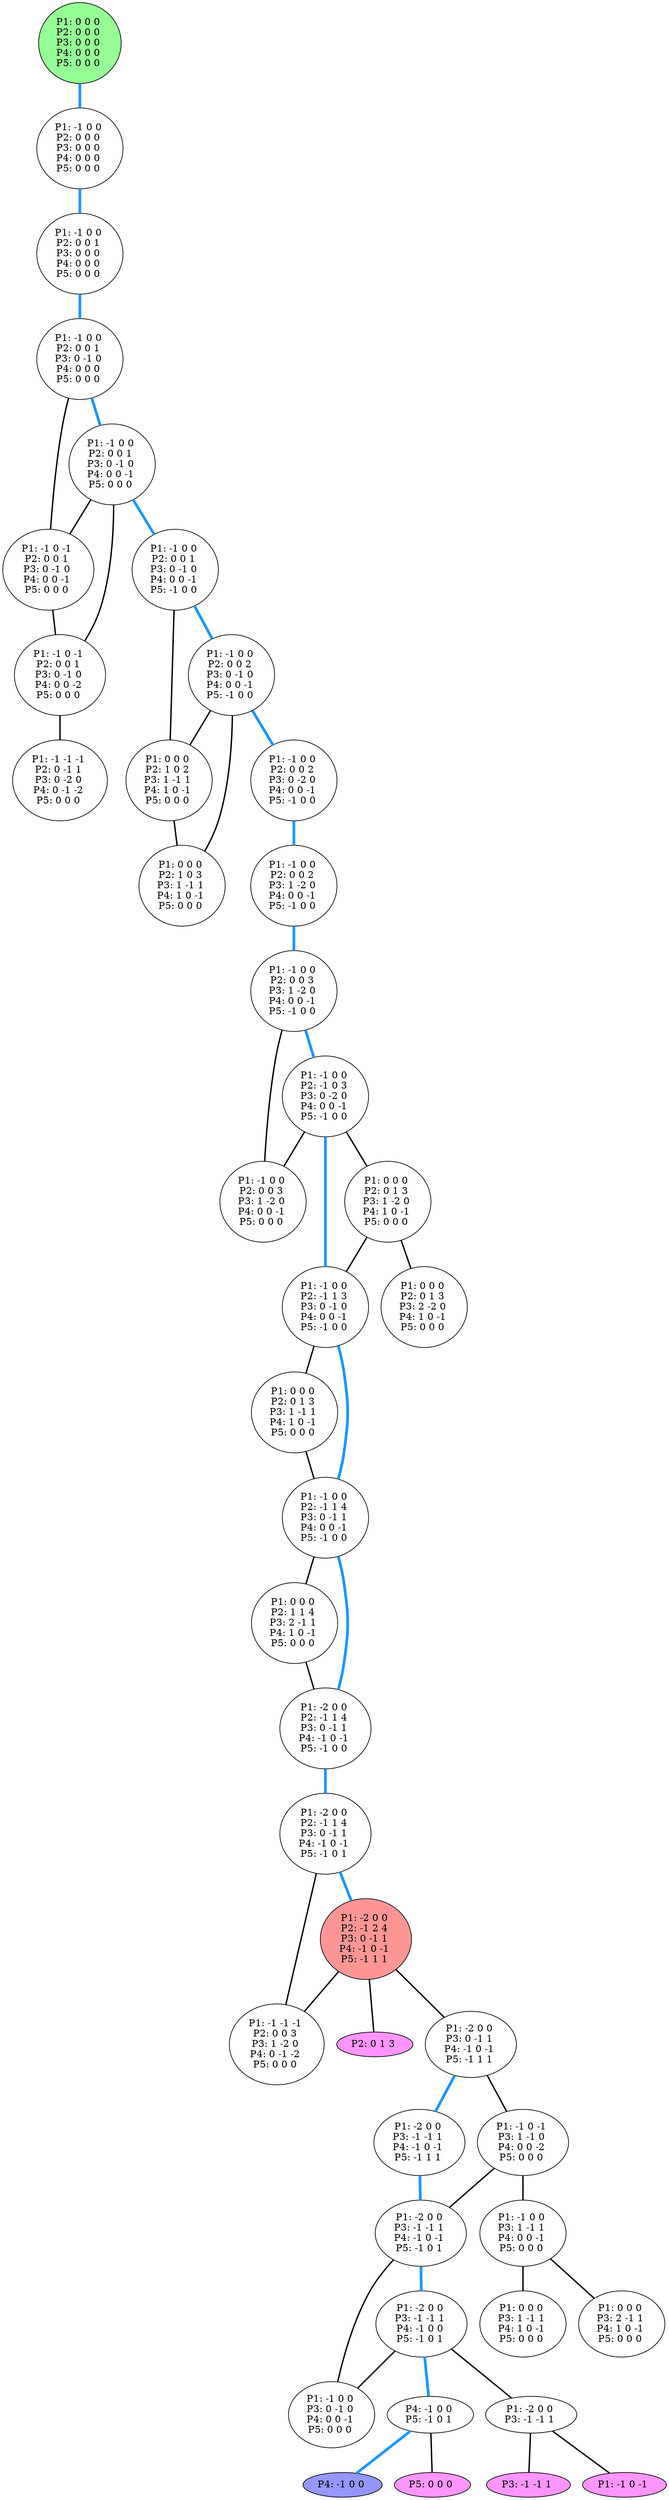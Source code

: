 graph G {
color = "black"
0 [label = "P1: 0 0 0 
P2: 0 0 0 
P3: 0 0 0 
P4: 0 0 0 
P5: 0 0 0 
",  style="filled", fillcolor = "#96FF96"];
1 [label = "P1: -1 0 0 
P2: 0 0 0 
P3: 0 0 0 
P4: 0 0 0 
P5: 0 0 0 
"];
2 [label = "P1: -1 0 0 
P2: 0 0 1 
P3: 0 0 0 
P4: 0 0 0 
P5: 0 0 0 
"];
3 [label = "P1: -1 0 0 
P2: 0 0 1 
P3: 0 -1 0 
P4: 0 0 0 
P5: 0 0 0 
"];
4 [label = "P1: -1 0 0 
P2: 0 0 1 
P3: 0 -1 0 
P4: 0 0 -1 
P5: 0 0 0 
"];
5 [label = "P1: -1 0 -1 
P2: 0 0 1 
P3: 0 -1 0 
P4: 0 0 -1 
P5: 0 0 0 
"];
6 [label = "P1: -1 0 -1 
P2: 0 0 1 
P3: 0 -1 0 
P4: 0 0 -2 
P5: 0 0 0 
"];
7 [label = "P1: -1 0 0 
P2: 0 0 1 
P3: 0 -1 0 
P4: 0 0 -1 
P5: -1 0 0 
"];
8 [label = "P1: -1 -1 -1 
P2: 0 -1 1 
P3: 0 -2 0 
P4: 0 -1 -2 
P5: 0 0 0 
"];
9 [label = "P1: -1 0 0 
P2: 0 0 2 
P3: 0 -1 0 
P4: 0 0 -1 
P5: -1 0 0 
"];
10 [label = "P1: 0 0 0 
P2: 1 0 2 
P3: 1 -1 1 
P4: 1 0 -1 
P5: 0 0 0 
"];
11 [label = "P1: -1 0 0 
P2: 0 0 2 
P3: 0 -2 0 
P4: 0 0 -1 
P5: -1 0 0 
"];
12 [label = "P1: 0 0 0 
P2: 1 0 3 
P3: 1 -1 1 
P4: 1 0 -1 
P5: 0 0 0 
"];
13 [label = "P1: -1 0 0 
P2: 0 0 2 
P3: 1 -2 0 
P4: 0 0 -1 
P5: -1 0 0 
"];
14 [label = "P1: -1 0 0 
P2: 0 0 3 
P3: 1 -2 0 
P4: 0 0 -1 
P5: -1 0 0 
"];
15 [label = "P1: -1 0 0 
P2: -1 0 3 
P3: 0 -2 0 
P4: 0 0 -1 
P5: -1 0 0 
"];
16 [label = "P1: -1 0 0 
P2: 0 0 3 
P3: 1 -2 0 
P4: 0 0 -1 
P5: 0 0 0 
"];
17 [label = "P1: 0 0 0 
P2: 0 1 3 
P3: 1 -2 0 
P4: 1 0 -1 
P5: 0 0 0 
"];
18 [label = "P1: -1 0 0 
P2: -1 1 3 
P3: 0 -1 0 
P4: 0 0 -1 
P5: -1 0 0 
"];
19 [label = "P1: 0 0 0 
P2: 0 1 3 
P3: 2 -2 0 
P4: 1 0 -1 
P5: 0 0 0 
"];
20 [label = "P1: 0 0 0 
P2: 0 1 3 
P3: 1 -1 1 
P4: 1 0 -1 
P5: 0 0 0 
"];
21 [label = "P1: -1 0 0 
P2: -1 1 4 
P3: 0 -1 1 
P4: 0 0 -1 
P5: -1 0 0 
"];
22 [label = "P1: 0 0 0 
P2: 1 1 4 
P3: 2 -1 1 
P4: 1 0 -1 
P5: 0 0 0 
"];
23 [label = "P1: -2 0 0 
P2: -1 1 4 
P3: 0 -1 1 
P4: -1 0 -1 
P5: -1 0 0 
"];
24 [label = "P1: -2 0 0 
P2: -1 1 4 
P3: 0 -1 1 
P4: -1 0 -1 
P5: -1 0 1 
"];
25 [label = "P1: -2 0 0 
P2: -1 2 4 
P3: 0 -1 1 
P4: -1 0 -1 
P5: -1 1 1 
",  style="filled", fillcolor = "#FF9696"];
26 [label = "P1: -1 -1 -1 
P2: 0 0 3 
P3: 1 -2 0 
P4: 0 -1 -2 
P5: 0 0 0 
"];
27 [label = "P2: 0 1 3 
",  style="filled", fillcolor = "#FF96FF"];
28 [label = "P1: -2 0 0 
P3: 0 -1 1 
P4: -1 0 -1 
P5: -1 1 1 
"];
29 [label = "P1: -2 0 0 
P3: -1 -1 1 
P4: -1 0 -1 
P5: -1 1 1 
"];
30 [label = "P1: -1 0 -1 
P3: 1 -1 0 
P4: 0 0 -2 
P5: 0 0 0 
"];
31 [label = "P1: -2 0 0 
P3: -1 -1 1 
P4: -1 0 -1 
P5: -1 0 1 
"];
32 [label = "P1: -1 0 0 
P3: 1 -1 1 
P4: 0 0 -1 
P5: 0 0 0 
"];
33 [label = "P1: -2 0 0 
P3: -1 -1 1 
P4: -1 0 0 
P5: -1 0 1 
"];
34 [label = "P1: -1 0 0 
P3: 0 -1 0 
P4: 0 0 -1 
P5: 0 0 0 
"];
35 [label = "P1: 0 0 0 
P3: 1 -1 1 
P4: 1 0 -1 
P5: 0 0 0 
"];
36 [label = "P1: 0 0 0 
P3: 2 -1 1 
P4: 1 0 -1 
P5: 0 0 0 
"];
37 [label = "P4: -1 0 0 
P5: -1 0 1 
"];
38 [label = "P4: -1 0 0 
", style="filled", fillcolor = "#9696FF"];
39 [label = "P5: 0 0 0 
",  style="filled", fillcolor = "#FF96FF"];
40 [label = "P1: -2 0 0 
P3: -1 -1 1 
"];
41 [label = "P3: -1 -1 1 
",  style="filled", fillcolor = "#FF96FF"];
42 [label = "P1: -1 0 -1 
",  style="filled", fillcolor = "#FF96FF"];
edge [style=bold];
0 -- 1 [color="#1E96FF", penwidth=4.0];

1 -- 2 [color="#1E96FF", penwidth=4.0];

2 -- 3 [color="#1E96FF", penwidth=4.0];

3 -- 4 [color="#1E96FF", penwidth=4.0];
3 -- 5 [color=black];

4 -- 5 [color=black];
4 -- 6 [color=black];
4 -- 7 [color="#1E96FF", penwidth=4.0];

5 -- 6 [color=black];

6 -- 8 [color=black];

7 -- 9 [color="#1E96FF", penwidth=4.0];
7 -- 10 [color=black];


9 -- 11 [color="#1E96FF", penwidth=4.0];
9 -- 10 [color=black];
9 -- 12 [color=black];

10 -- 12 [color=black];

11 -- 13 [color="#1E96FF", penwidth=4.0];


13 -- 14 [color="#1E96FF", penwidth=4.0];

14 -- 15 [color="#1E96FF", penwidth=4.0];
14 -- 16 [color=black];

15 -- 17 [color=black];
15 -- 18 [color="#1E96FF", penwidth=4.0];
15 -- 16 [color=black];


17 -- 19 [color=black];
17 -- 18 [color=black];

18 -- 20 [color=black];
18 -- 21 [color="#1E96FF", penwidth=4.0];


20 -- 21 [color=black];

21 -- 22 [color=black];
21 -- 23 [color="#1E96FF", penwidth=4.0];

22 -- 23 [color=black];

23 -- 24 [color="#1E96FF", penwidth=4.0];

24 -- 25 [color="#1E96FF", penwidth=4.0];
24 -- 26 [color=black];

25 -- 26 [color=black];
25 -- 28 [color=black];
25 -- 27 [color=black];


28 -- 29 [color="#1E96FF", penwidth=4.0];
28 -- 30 [color=black];

29 -- 31 [color="#1E96FF", penwidth=4.0];

30 -- 31 [color=black];
30 -- 32 [color=black];

31 -- 33 [color="#1E96FF", penwidth=4.0];
31 -- 34 [color=black];

32 -- 35 [color=black];
32 -- 36 [color=black];

33 -- 34 [color=black];
33 -- 37 [color="#1E96FF", penwidth=4.0];
33 -- 40 [color=black];




37 -- 39 [color=black];
37 -- 38 [color="#1E96FF", penwidth=4.0];

40 -- 41 [color=black];
40 -- 42 [color=black];

}
